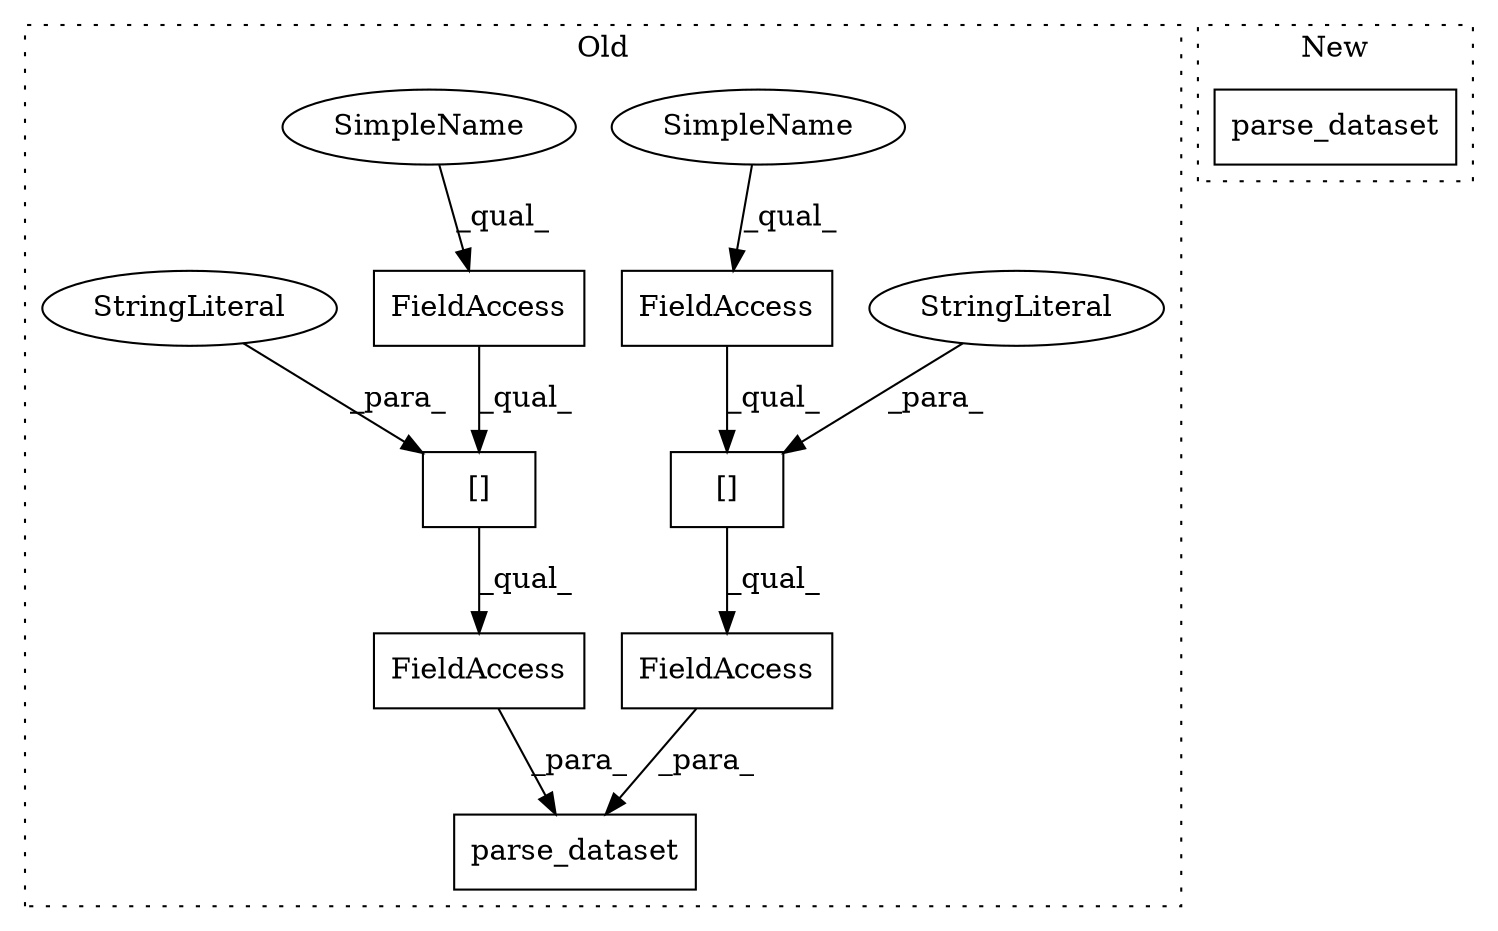 digraph G {
subgraph cluster0 {
1 [label="parse_dataset" a="32" s="2817,2915" l="14,1" shape="box"];
3 [label="FieldAccess" a="22" s="2882" l="33" shape="box"];
4 [label="[]" a="2" s="2882,2910" l="14,1" shape="box"];
5 [label="FieldAccess" a="22" s="2843" l="38" shape="box"];
6 [label="[]" a="2" s="2843,2876" l="14,1" shape="box"];
7 [label="FieldAccess" a="22" s="2882" l="13" shape="box"];
8 [label="FieldAccess" a="22" s="2843" l="13" shape="box"];
9 [label="StringLiteral" a="45" s="2896" l="14" shape="ellipse"];
10 [label="StringLiteral" a="45" s="2857" l="19" shape="ellipse"];
11 [label="SimpleName" a="42" s="2882" l="4" shape="ellipse"];
12 [label="SimpleName" a="42" s="2843" l="4" shape="ellipse"];
label = "Old";
style="dotted";
}
subgraph cluster1 {
2 [label="parse_dataset" a="32" s="2645,2670" l="14,1" shape="box"];
label = "New";
style="dotted";
}
3 -> 1 [label="_para_"];
4 -> 3 [label="_qual_"];
5 -> 1 [label="_para_"];
6 -> 5 [label="_qual_"];
7 -> 4 [label="_qual_"];
8 -> 6 [label="_qual_"];
9 -> 4 [label="_para_"];
10 -> 6 [label="_para_"];
11 -> 7 [label="_qual_"];
12 -> 8 [label="_qual_"];
}